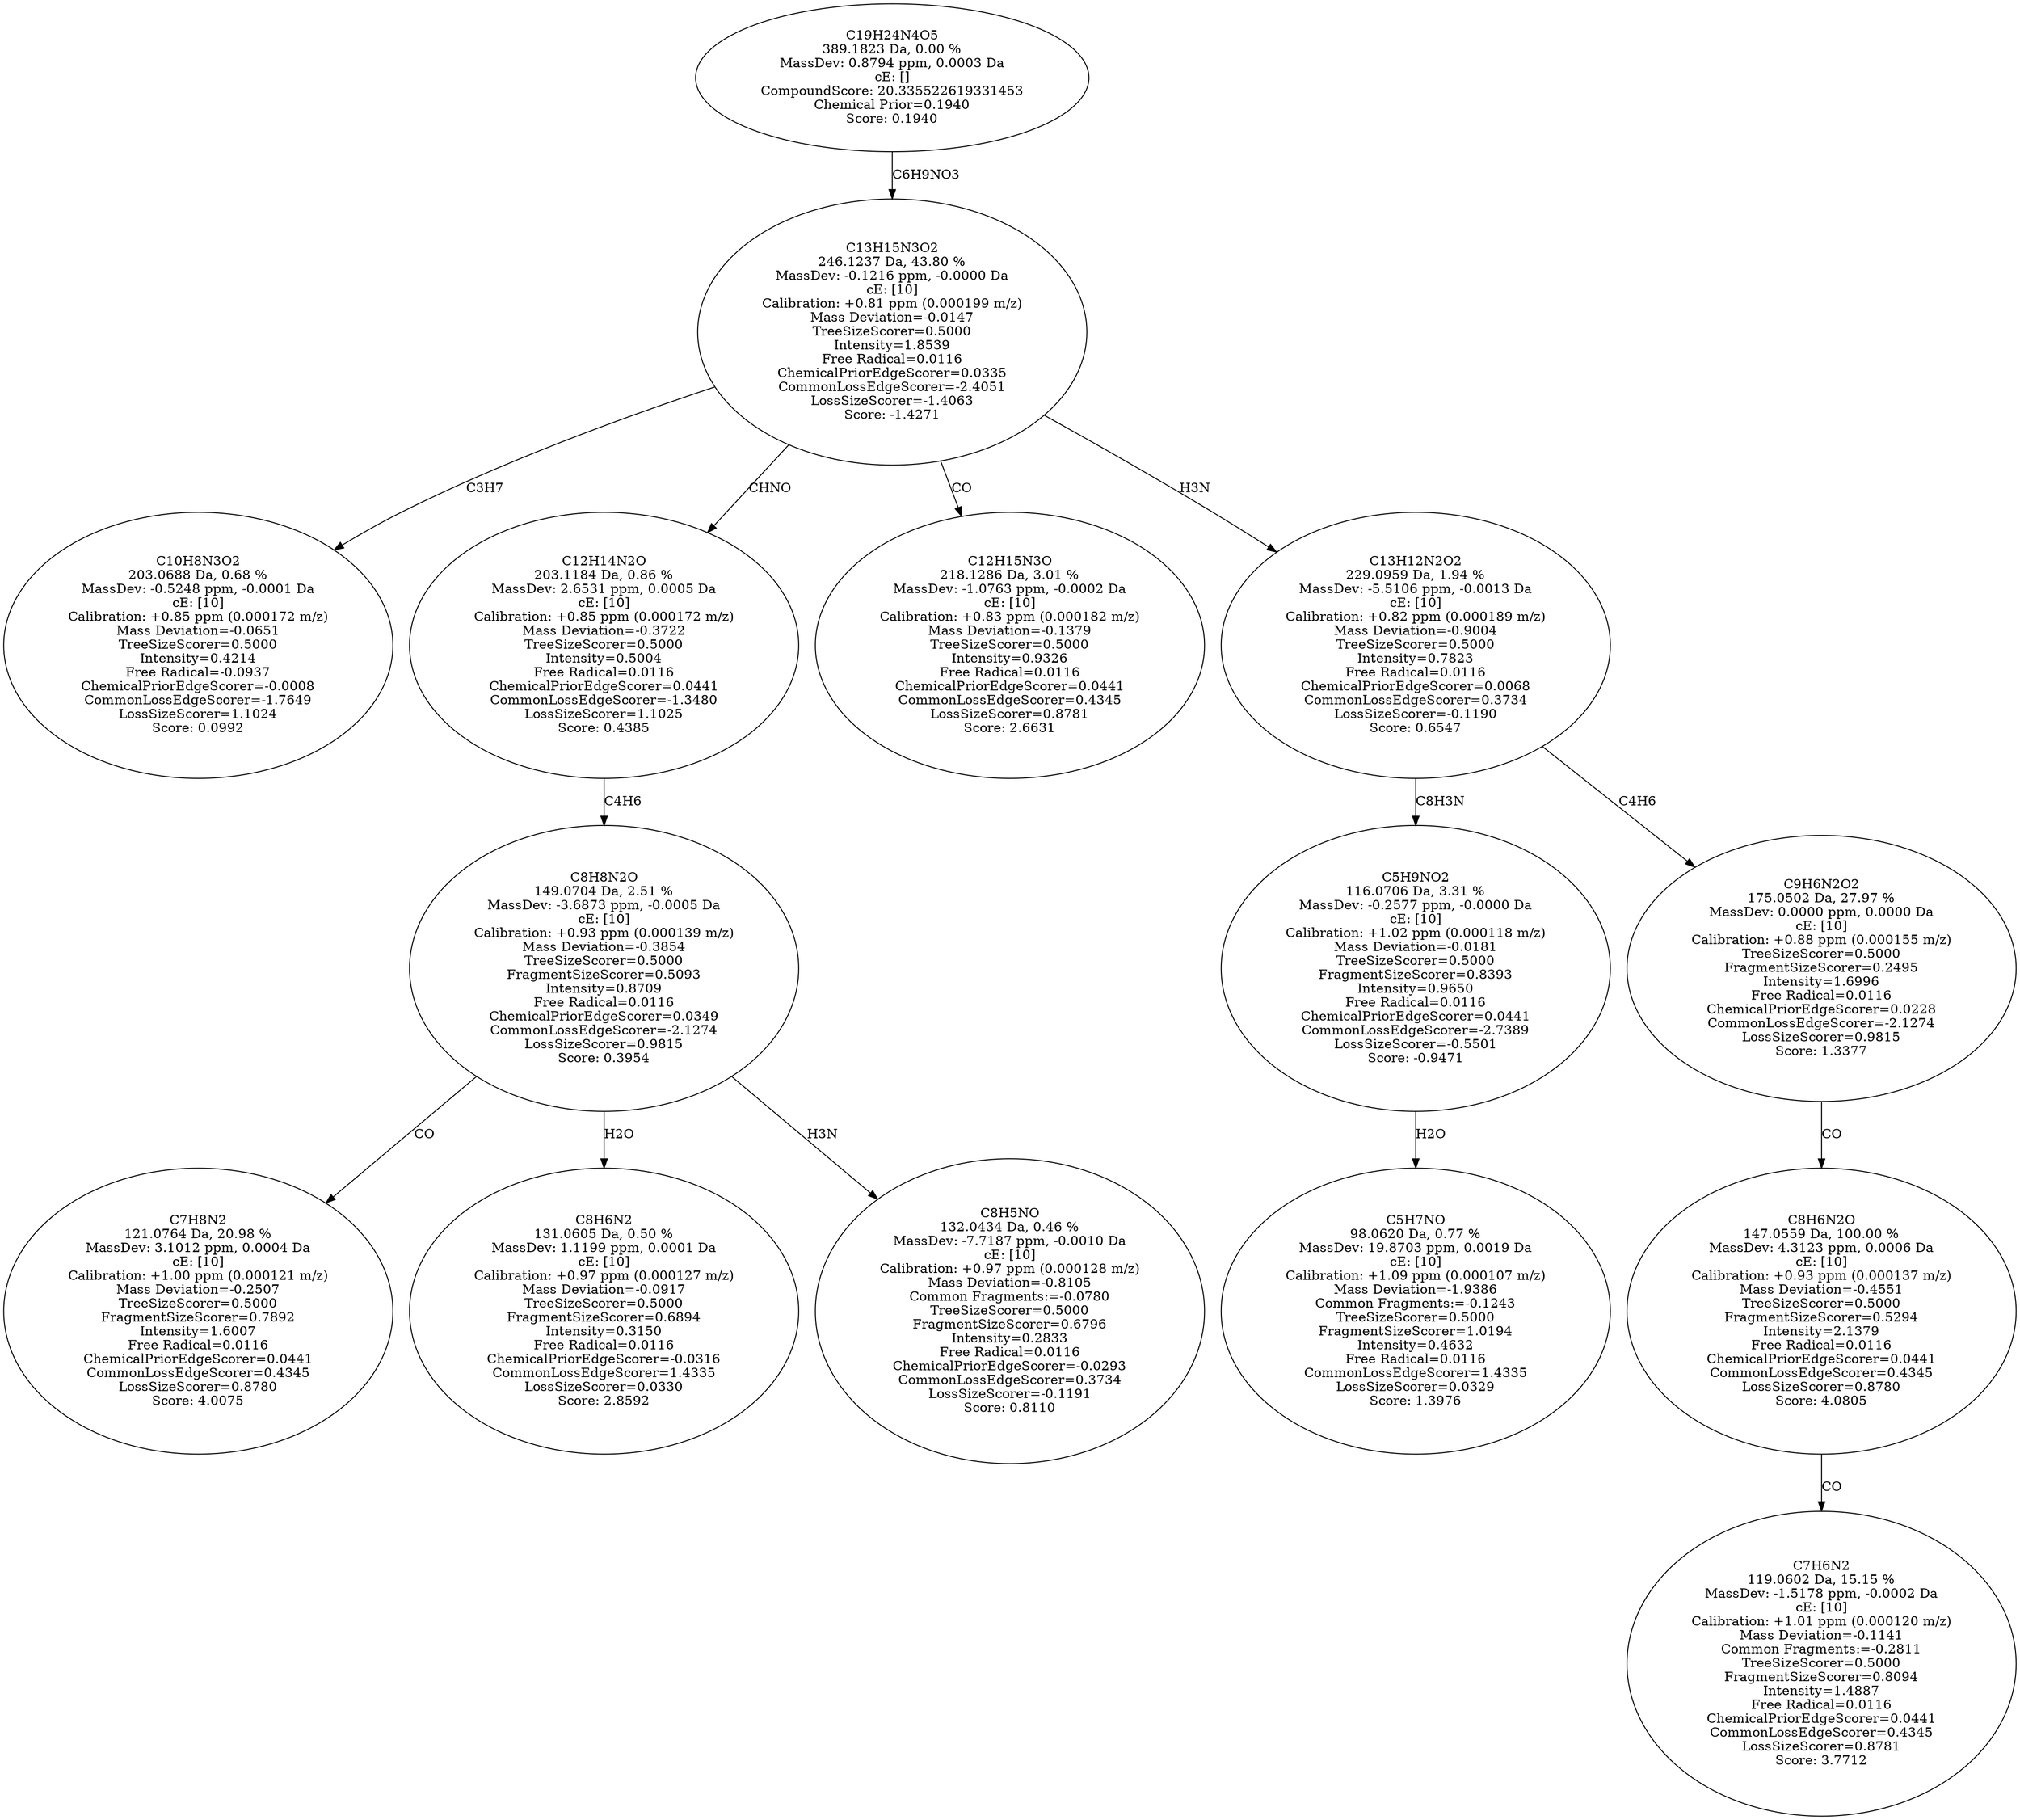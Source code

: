 strict digraph {
v1 [label="C10H8N3O2\n203.0688 Da, 0.68 %\nMassDev: -0.5248 ppm, -0.0001 Da\ncE: [10]\nCalibration: +0.85 ppm (0.000172 m/z)\nMass Deviation=-0.0651\nTreeSizeScorer=0.5000\nIntensity=0.4214\nFree Radical=-0.0937\nChemicalPriorEdgeScorer=-0.0008\nCommonLossEdgeScorer=-1.7649\nLossSizeScorer=1.1024\nScore: 0.0992"];
v2 [label="C7H8N2\n121.0764 Da, 20.98 %\nMassDev: 3.1012 ppm, 0.0004 Da\ncE: [10]\nCalibration: +1.00 ppm (0.000121 m/z)\nMass Deviation=-0.2507\nTreeSizeScorer=0.5000\nFragmentSizeScorer=0.7892\nIntensity=1.6007\nFree Radical=0.0116\nChemicalPriorEdgeScorer=0.0441\nCommonLossEdgeScorer=0.4345\nLossSizeScorer=0.8780\nScore: 4.0075"];
v3 [label="C8H6N2\n131.0605 Da, 0.50 %\nMassDev: 1.1199 ppm, 0.0001 Da\ncE: [10]\nCalibration: +0.97 ppm (0.000127 m/z)\nMass Deviation=-0.0917\nTreeSizeScorer=0.5000\nFragmentSizeScorer=0.6894\nIntensity=0.3150\nFree Radical=0.0116\nChemicalPriorEdgeScorer=-0.0316\nCommonLossEdgeScorer=1.4335\nLossSizeScorer=0.0330\nScore: 2.8592"];
v4 [label="C8H5NO\n132.0434 Da, 0.46 %\nMassDev: -7.7187 ppm, -0.0010 Da\ncE: [10]\nCalibration: +0.97 ppm (0.000128 m/z)\nMass Deviation=-0.8105\nCommon Fragments:=-0.0780\nTreeSizeScorer=0.5000\nFragmentSizeScorer=0.6796\nIntensity=0.2833\nFree Radical=0.0116\nChemicalPriorEdgeScorer=-0.0293\nCommonLossEdgeScorer=0.3734\nLossSizeScorer=-0.1191\nScore: 0.8110"];
v5 [label="C8H8N2O\n149.0704 Da, 2.51 %\nMassDev: -3.6873 ppm, -0.0005 Da\ncE: [10]\nCalibration: +0.93 ppm (0.000139 m/z)\nMass Deviation=-0.3854\nTreeSizeScorer=0.5000\nFragmentSizeScorer=0.5093\nIntensity=0.8709\nFree Radical=0.0116\nChemicalPriorEdgeScorer=0.0349\nCommonLossEdgeScorer=-2.1274\nLossSizeScorer=0.9815\nScore: 0.3954"];
v6 [label="C12H14N2O\n203.1184 Da, 0.86 %\nMassDev: 2.6531 ppm, 0.0005 Da\ncE: [10]\nCalibration: +0.85 ppm (0.000172 m/z)\nMass Deviation=-0.3722\nTreeSizeScorer=0.5000\nIntensity=0.5004\nFree Radical=0.0116\nChemicalPriorEdgeScorer=0.0441\nCommonLossEdgeScorer=-1.3480\nLossSizeScorer=1.1025\nScore: 0.4385"];
v7 [label="C12H15N3O\n218.1286 Da, 3.01 %\nMassDev: -1.0763 ppm, -0.0002 Da\ncE: [10]\nCalibration: +0.83 ppm (0.000182 m/z)\nMass Deviation=-0.1379\nTreeSizeScorer=0.5000\nIntensity=0.9326\nFree Radical=0.0116\nChemicalPriorEdgeScorer=0.0441\nCommonLossEdgeScorer=0.4345\nLossSizeScorer=0.8781\nScore: 2.6631"];
v8 [label="C5H7NO\n98.0620 Da, 0.77 %\nMassDev: 19.8703 ppm, 0.0019 Da\ncE: [10]\nCalibration: +1.09 ppm (0.000107 m/z)\nMass Deviation=-1.9386\nCommon Fragments:=-0.1243\nTreeSizeScorer=0.5000\nFragmentSizeScorer=1.0194\nIntensity=0.4632\nFree Radical=0.0116\nCommonLossEdgeScorer=1.4335\nLossSizeScorer=0.0329\nScore: 1.3976"];
v9 [label="C5H9NO2\n116.0706 Da, 3.31 %\nMassDev: -0.2577 ppm, -0.0000 Da\ncE: [10]\nCalibration: +1.02 ppm (0.000118 m/z)\nMass Deviation=-0.0181\nTreeSizeScorer=0.5000\nFragmentSizeScorer=0.8393\nIntensity=0.9650\nFree Radical=0.0116\nChemicalPriorEdgeScorer=0.0441\nCommonLossEdgeScorer=-2.7389\nLossSizeScorer=-0.5501\nScore: -0.9471"];
v10 [label="C7H6N2\n119.0602 Da, 15.15 %\nMassDev: -1.5178 ppm, -0.0002 Da\ncE: [10]\nCalibration: +1.01 ppm (0.000120 m/z)\nMass Deviation=-0.1141\nCommon Fragments:=-0.2811\nTreeSizeScorer=0.5000\nFragmentSizeScorer=0.8094\nIntensity=1.4887\nFree Radical=0.0116\nChemicalPriorEdgeScorer=0.0441\nCommonLossEdgeScorer=0.4345\nLossSizeScorer=0.8781\nScore: 3.7712"];
v11 [label="C8H6N2O\n147.0559 Da, 100.00 %\nMassDev: 4.3123 ppm, 0.0006 Da\ncE: [10]\nCalibration: +0.93 ppm (0.000137 m/z)\nMass Deviation=-0.4551\nTreeSizeScorer=0.5000\nFragmentSizeScorer=0.5294\nIntensity=2.1379\nFree Radical=0.0116\nChemicalPriorEdgeScorer=0.0441\nCommonLossEdgeScorer=0.4345\nLossSizeScorer=0.8780\nScore: 4.0805"];
v12 [label="C9H6N2O2\n175.0502 Da, 27.97 %\nMassDev: 0.0000 ppm, 0.0000 Da\ncE: [10]\nCalibration: +0.88 ppm (0.000155 m/z)\nTreeSizeScorer=0.5000\nFragmentSizeScorer=0.2495\nIntensity=1.6996\nFree Radical=0.0116\nChemicalPriorEdgeScorer=0.0228\nCommonLossEdgeScorer=-2.1274\nLossSizeScorer=0.9815\nScore: 1.3377"];
v13 [label="C13H12N2O2\n229.0959 Da, 1.94 %\nMassDev: -5.5106 ppm, -0.0013 Da\ncE: [10]\nCalibration: +0.82 ppm (0.000189 m/z)\nMass Deviation=-0.9004\nTreeSizeScorer=0.5000\nIntensity=0.7823\nFree Radical=0.0116\nChemicalPriorEdgeScorer=0.0068\nCommonLossEdgeScorer=0.3734\nLossSizeScorer=-0.1190\nScore: 0.6547"];
v14 [label="C13H15N3O2\n246.1237 Da, 43.80 %\nMassDev: -0.1216 ppm, -0.0000 Da\ncE: [10]\nCalibration: +0.81 ppm (0.000199 m/z)\nMass Deviation=-0.0147\nTreeSizeScorer=0.5000\nIntensity=1.8539\nFree Radical=0.0116\nChemicalPriorEdgeScorer=0.0335\nCommonLossEdgeScorer=-2.4051\nLossSizeScorer=-1.4063\nScore: -1.4271"];
v15 [label="C19H24N4O5\n389.1823 Da, 0.00 %\nMassDev: 0.8794 ppm, 0.0003 Da\ncE: []\nCompoundScore: 20.335522619331453\nChemical Prior=0.1940\nScore: 0.1940"];
v14 -> v1 [label="C3H7"];
v5 -> v2 [label="CO"];
v5 -> v3 [label="H2O"];
v5 -> v4 [label="H3N"];
v6 -> v5 [label="C4H6"];
v14 -> v6 [label="CHNO"];
v14 -> v7 [label="CO"];
v9 -> v8 [label="H2O"];
v13 -> v9 [label="C8H3N"];
v11 -> v10 [label="CO"];
v12 -> v11 [label="CO"];
v13 -> v12 [label="C4H6"];
v14 -> v13 [label="H3N"];
v15 -> v14 [label="C6H9NO3"];
}
